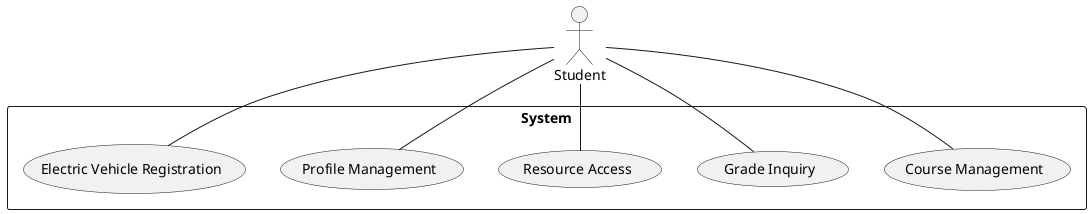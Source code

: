 @startuml
actor "Student" as Student

rectangle "System" {
    Student -- (Course Management)
    Student -- (Grade Inquiry)
    Student -- (Resource Access)
    Student -- (Profile Management)
    Student -- (Electric Vehicle Registration)
}
@enduml
